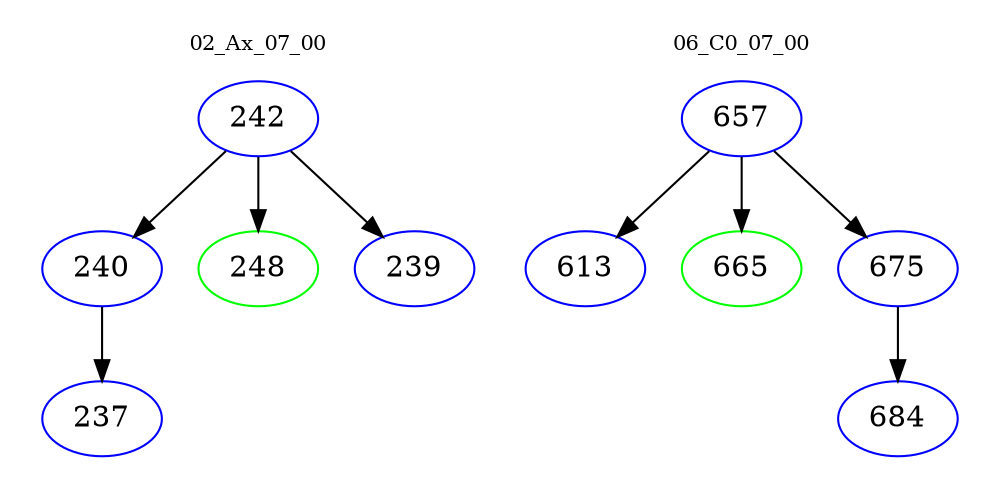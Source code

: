 digraph{
subgraph cluster_0 {
color = white
label = "02_Ax_07_00";
fontsize=10;
T0_242 [label="242", color="blue"]
T0_242 -> T0_240 [color="black"]
T0_240 [label="240", color="blue"]
T0_240 -> T0_237 [color="black"]
T0_237 [label="237", color="blue"]
T0_242 -> T0_248 [color="black"]
T0_248 [label="248", color="green"]
T0_242 -> T0_239 [color="black"]
T0_239 [label="239", color="blue"]
}
subgraph cluster_1 {
color = white
label = "06_C0_07_00";
fontsize=10;
T1_657 [label="657", color="blue"]
T1_657 -> T1_613 [color="black"]
T1_613 [label="613", color="blue"]
T1_657 -> T1_665 [color="black"]
T1_665 [label="665", color="green"]
T1_657 -> T1_675 [color="black"]
T1_675 [label="675", color="blue"]
T1_675 -> T1_684 [color="black"]
T1_684 [label="684", color="blue"]
}
}
